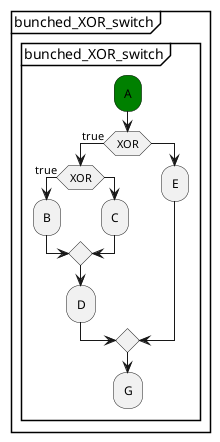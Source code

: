 @startuml
partition "bunched_XOR_switch" {
    group "bunched_XOR_switch"
        #green:A;
        if (XOR) then (true)
            if (XOR) then (true)
                :B;
            else
                :C;
            endif
            :D;
        else
            :E;
        endif
        :G;
    end group
}
@enduml